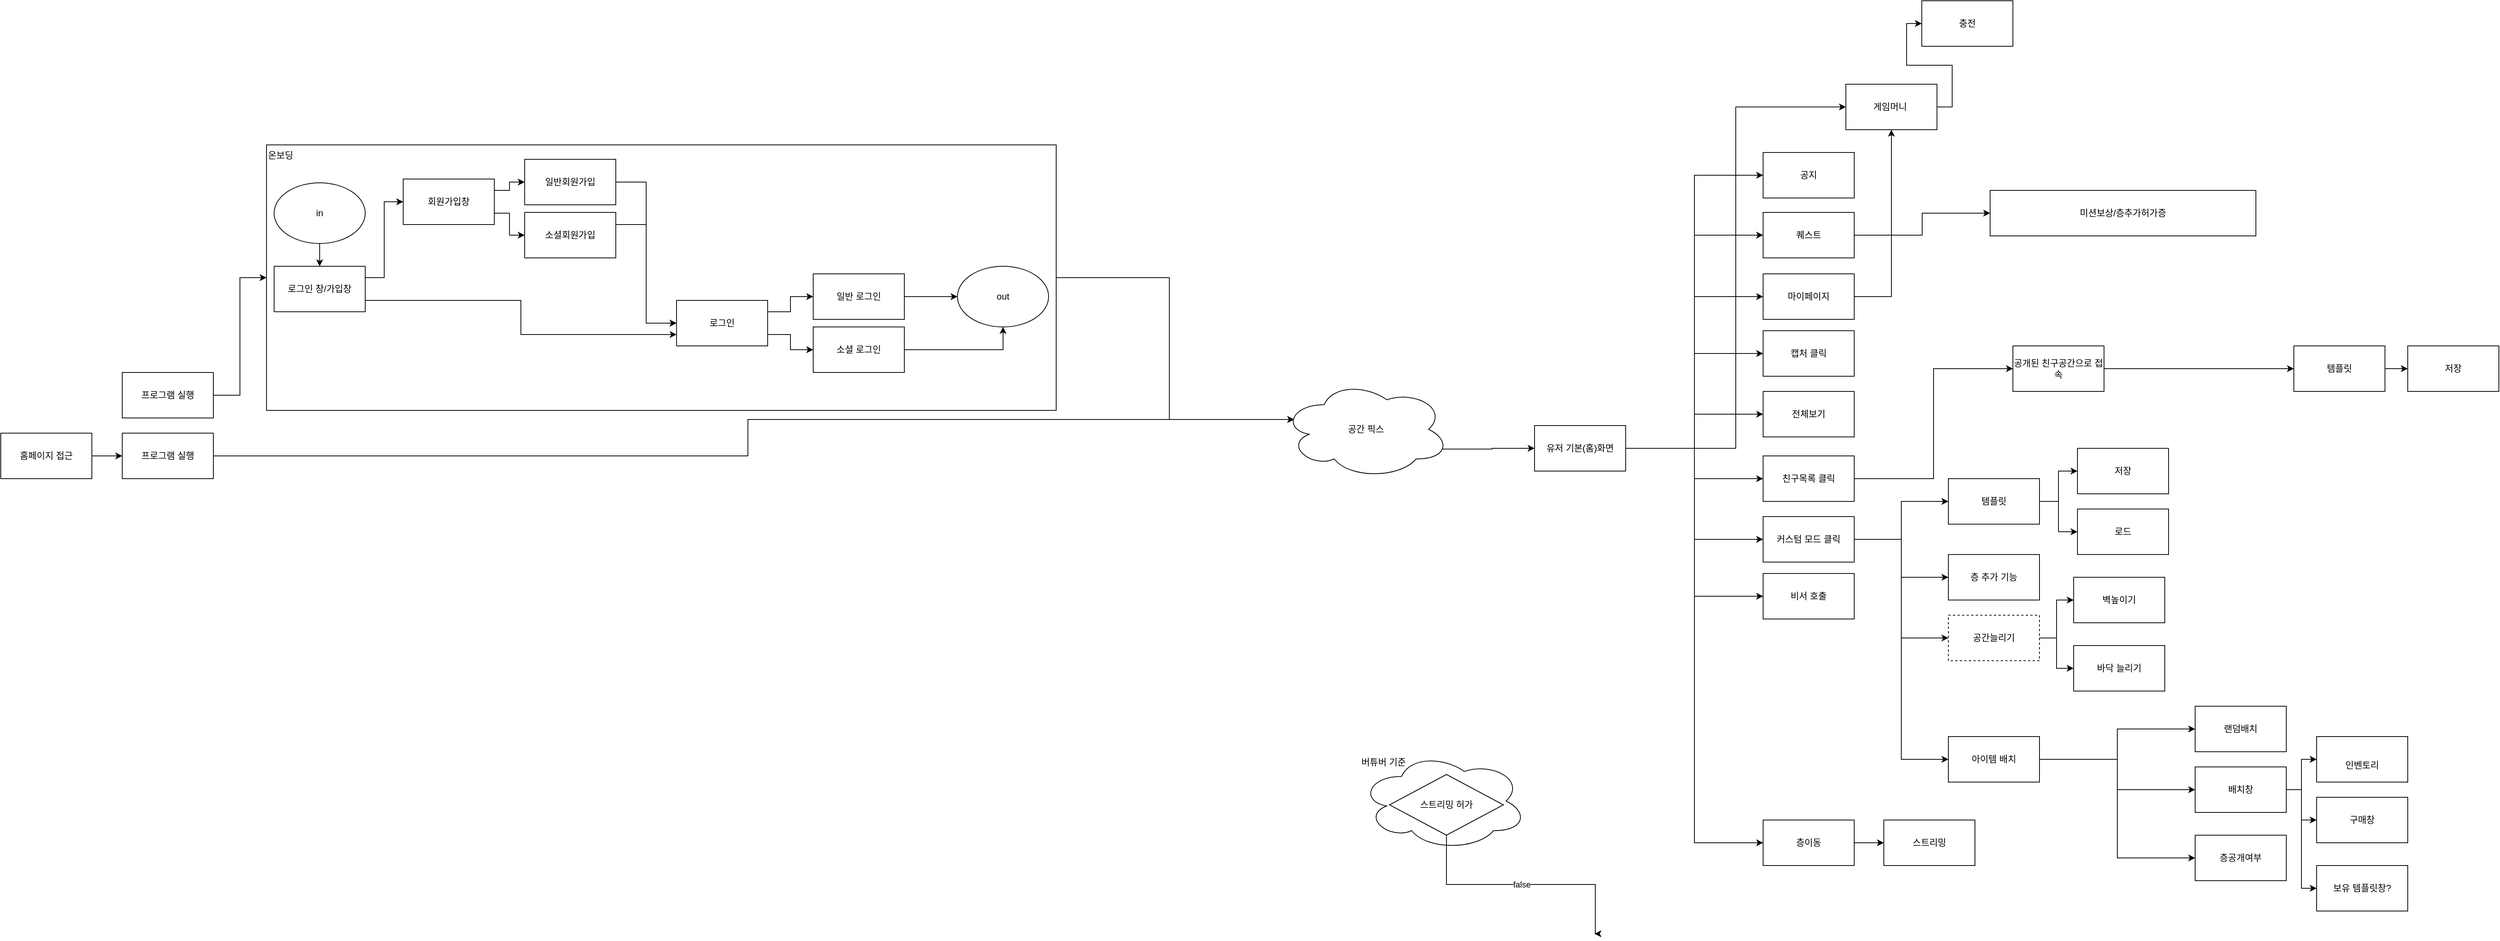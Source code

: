 <mxfile version="23.1.5" type="device">
  <diagram name="페이지-1" id="Msii8k9ikyRuZodO5oZb">
    <mxGraphModel dx="1408" dy="2125" grid="1" gridSize="10" guides="1" tooltips="1" connect="1" arrows="1" fold="1" page="1" pageScale="1" pageWidth="827" pageHeight="1169" math="0" shadow="0">
      <root>
        <mxCell id="0" />
        <mxCell id="1" parent="0" />
        <mxCell id="iN2O81IByHYmm9D0Pxqd-68" value="버튜버 기준" style="ellipse;shape=cloud;whiteSpace=wrap;html=1;align=left;verticalAlign=top;" vertex="1" parent="1">
          <mxGeometry x="1950" y="860" width="220" height="130" as="geometry" />
        </mxCell>
        <mxCell id="iN2O81IByHYmm9D0Pxqd-30" style="edgeStyle=orthogonalEdgeStyle;rounded=0;orthogonalLoop=1;jettySize=auto;html=1;exitX=1;exitY=0.5;exitDx=0;exitDy=0;entryX=0.07;entryY=0.4;entryDx=0;entryDy=0;entryPerimeter=0;" edge="1" parent="1" source="iN2O81IByHYmm9D0Pxqd-23" target="iN2O81IByHYmm9D0Pxqd-65">
          <mxGeometry relative="1" as="geometry">
            <mxPoint x="1654" y="460" as="targetPoint" />
          </mxGeometry>
        </mxCell>
        <mxCell id="iN2O81IByHYmm9D0Pxqd-23" value="온보딩" style="rounded=0;whiteSpace=wrap;html=1;align=left;verticalAlign=top;" vertex="1" parent="1">
          <mxGeometry x="510" y="60" width="1040" height="350" as="geometry" />
        </mxCell>
        <mxCell id="iN2O81IByHYmm9D0Pxqd-17" style="edgeStyle=orthogonalEdgeStyle;rounded=0;orthogonalLoop=1;jettySize=auto;html=1;exitX=1;exitY=0.5;exitDx=0;exitDy=0;entryX=0;entryY=0.5;entryDx=0;entryDy=0;" edge="1" parent="1" source="rg4S-vM8xS86Sa5-nS0K-1" target="iN2O81IByHYmm9D0Pxqd-23">
          <mxGeometry relative="1" as="geometry" />
        </mxCell>
        <mxCell id="rg4S-vM8xS86Sa5-nS0K-1" value="프로그램 실행" style="rounded=0;whiteSpace=wrap;html=1;" parent="1" vertex="1">
          <mxGeometry x="320" y="360" width="120" height="60" as="geometry" />
        </mxCell>
        <mxCell id="iN2O81IByHYmm9D0Pxqd-32" style="edgeStyle=orthogonalEdgeStyle;rounded=0;orthogonalLoop=1;jettySize=auto;html=1;exitX=1;exitY=0.5;exitDx=0;exitDy=0;entryX=0;entryY=0.5;entryDx=0;entryDy=0;" edge="1" parent="1" source="iN2O81IByHYmm9D0Pxqd-1" target="iN2O81IByHYmm9D0Pxqd-2">
          <mxGeometry relative="1" as="geometry" />
        </mxCell>
        <mxCell id="iN2O81IByHYmm9D0Pxqd-1" value="홈페이지 접근" style="rounded=0;whiteSpace=wrap;html=1;" vertex="1" parent="1">
          <mxGeometry x="160" y="440" width="120" height="60" as="geometry" />
        </mxCell>
        <mxCell id="iN2O81IByHYmm9D0Pxqd-31" style="edgeStyle=orthogonalEdgeStyle;rounded=0;orthogonalLoop=1;jettySize=auto;html=1;exitX=1;exitY=0.5;exitDx=0;exitDy=0;entryX=0.07;entryY=0.4;entryDx=0;entryDy=0;entryPerimeter=0;" edge="1" parent="1" source="iN2O81IByHYmm9D0Pxqd-2" target="iN2O81IByHYmm9D0Pxqd-65">
          <mxGeometry relative="1" as="geometry">
            <mxPoint x="1660.45" y="460" as="targetPoint" />
          </mxGeometry>
        </mxCell>
        <mxCell id="iN2O81IByHYmm9D0Pxqd-2" value="프로그램 실행" style="rounded=0;whiteSpace=wrap;html=1;" vertex="1" parent="1">
          <mxGeometry x="320" y="440" width="120" height="60" as="geometry" />
        </mxCell>
        <mxCell id="iN2O81IByHYmm9D0Pxqd-3" value="로그인 창/가입창" style="rounded=0;whiteSpace=wrap;html=1;" vertex="1" parent="1">
          <mxGeometry x="520" y="220" width="120" height="60" as="geometry" />
        </mxCell>
        <mxCell id="iN2O81IByHYmm9D0Pxqd-28" style="edgeStyle=orthogonalEdgeStyle;rounded=0;orthogonalLoop=1;jettySize=auto;html=1;exitX=1;exitY=0.5;exitDx=0;exitDy=0;entryX=0;entryY=0.5;entryDx=0;entryDy=0;" edge="1" parent="1" source="iN2O81IByHYmm9D0Pxqd-4" target="iN2O81IByHYmm9D0Pxqd-26">
          <mxGeometry relative="1" as="geometry" />
        </mxCell>
        <mxCell id="iN2O81IByHYmm9D0Pxqd-4" value="일반 로그인" style="rounded=0;whiteSpace=wrap;html=1;" vertex="1" parent="1">
          <mxGeometry x="1230" y="230" width="120" height="60" as="geometry" />
        </mxCell>
        <mxCell id="iN2O81IByHYmm9D0Pxqd-29" style="edgeStyle=orthogonalEdgeStyle;rounded=0;orthogonalLoop=1;jettySize=auto;html=1;exitX=1;exitY=0.5;exitDx=0;exitDy=0;entryX=0.5;entryY=1;entryDx=0;entryDy=0;" edge="1" parent="1" source="iN2O81IByHYmm9D0Pxqd-5" target="iN2O81IByHYmm9D0Pxqd-26">
          <mxGeometry relative="1" as="geometry" />
        </mxCell>
        <mxCell id="iN2O81IByHYmm9D0Pxqd-5" value="소셜 로그인" style="rounded=0;whiteSpace=wrap;html=1;" vertex="1" parent="1">
          <mxGeometry x="1230" y="300" width="120" height="60" as="geometry" />
        </mxCell>
        <mxCell id="iN2O81IByHYmm9D0Pxqd-6" value="회원가입창" style="rounded=0;whiteSpace=wrap;html=1;" vertex="1" parent="1">
          <mxGeometry x="690" y="105" width="120" height="60" as="geometry" />
        </mxCell>
        <mxCell id="iN2O81IByHYmm9D0Pxqd-11" style="edgeStyle=orthogonalEdgeStyle;rounded=0;orthogonalLoop=1;jettySize=auto;html=1;exitX=1;exitY=0.25;exitDx=0;exitDy=0;entryX=0;entryY=0.5;entryDx=0;entryDy=0;" edge="1" parent="1" source="iN2O81IByHYmm9D0Pxqd-3" target="iN2O81IByHYmm9D0Pxqd-6">
          <mxGeometry relative="1" as="geometry" />
        </mxCell>
        <mxCell id="iN2O81IByHYmm9D0Pxqd-18" style="edgeStyle=orthogonalEdgeStyle;rounded=0;orthogonalLoop=1;jettySize=auto;html=1;exitX=1;exitY=0.25;exitDx=0;exitDy=0;entryX=0;entryY=0.5;entryDx=0;entryDy=0;" edge="1" parent="1" source="iN2O81IByHYmm9D0Pxqd-7" target="iN2O81IByHYmm9D0Pxqd-4">
          <mxGeometry relative="1" as="geometry" />
        </mxCell>
        <mxCell id="iN2O81IByHYmm9D0Pxqd-19" style="edgeStyle=orthogonalEdgeStyle;rounded=0;orthogonalLoop=1;jettySize=auto;html=1;exitX=1;exitY=0.75;exitDx=0;exitDy=0;entryX=0;entryY=0.5;entryDx=0;entryDy=0;" edge="1" parent="1" source="iN2O81IByHYmm9D0Pxqd-7" target="iN2O81IByHYmm9D0Pxqd-5">
          <mxGeometry relative="1" as="geometry" />
        </mxCell>
        <mxCell id="iN2O81IByHYmm9D0Pxqd-7" value="로그인" style="rounded=0;whiteSpace=wrap;html=1;" vertex="1" parent="1">
          <mxGeometry x="1050" y="265" width="120" height="60" as="geometry" />
        </mxCell>
        <mxCell id="iN2O81IByHYmm9D0Pxqd-14" style="edgeStyle=orthogonalEdgeStyle;rounded=0;orthogonalLoop=1;jettySize=auto;html=1;exitX=1;exitY=0.75;exitDx=0;exitDy=0;entryX=0;entryY=0.75;entryDx=0;entryDy=0;" edge="1" parent="1" source="iN2O81IByHYmm9D0Pxqd-3" target="iN2O81IByHYmm9D0Pxqd-7">
          <mxGeometry relative="1" as="geometry" />
        </mxCell>
        <mxCell id="iN2O81IByHYmm9D0Pxqd-15" style="edgeStyle=orthogonalEdgeStyle;rounded=0;orthogonalLoop=1;jettySize=auto;html=1;exitX=1;exitY=0.5;exitDx=0;exitDy=0;entryX=0;entryY=0.5;entryDx=0;entryDy=0;" edge="1" parent="1" source="iN2O81IByHYmm9D0Pxqd-8" target="iN2O81IByHYmm9D0Pxqd-7">
          <mxGeometry relative="1" as="geometry" />
        </mxCell>
        <mxCell id="iN2O81IByHYmm9D0Pxqd-8" value="일반회원가입" style="rounded=0;whiteSpace=wrap;html=1;" vertex="1" parent="1">
          <mxGeometry x="850" y="79" width="120" height="60" as="geometry" />
        </mxCell>
        <mxCell id="iN2O81IByHYmm9D0Pxqd-12" style="edgeStyle=orthogonalEdgeStyle;rounded=0;orthogonalLoop=1;jettySize=auto;html=1;exitX=1;exitY=0.25;exitDx=0;exitDy=0;entryX=0;entryY=0.5;entryDx=0;entryDy=0;" edge="1" parent="1" source="iN2O81IByHYmm9D0Pxqd-6" target="iN2O81IByHYmm9D0Pxqd-8">
          <mxGeometry relative="1" as="geometry" />
        </mxCell>
        <mxCell id="iN2O81IByHYmm9D0Pxqd-16" style="edgeStyle=orthogonalEdgeStyle;rounded=0;orthogonalLoop=1;jettySize=auto;html=1;exitX=1;exitY=0.5;exitDx=0;exitDy=0;entryX=0;entryY=0.5;entryDx=0;entryDy=0;" edge="1" parent="1" source="iN2O81IByHYmm9D0Pxqd-9" target="iN2O81IByHYmm9D0Pxqd-7">
          <mxGeometry relative="1" as="geometry">
            <mxPoint x="1040" y="295" as="targetPoint" />
            <Array as="points">
              <mxPoint x="1010" y="165" />
              <mxPoint x="1010" y="295" />
            </Array>
          </mxGeometry>
        </mxCell>
        <mxCell id="iN2O81IByHYmm9D0Pxqd-9" value="소셜회원가입" style="rounded=0;whiteSpace=wrap;html=1;" vertex="1" parent="1">
          <mxGeometry x="850" y="149" width="120" height="60" as="geometry" />
        </mxCell>
        <mxCell id="iN2O81IByHYmm9D0Pxqd-13" style="edgeStyle=orthogonalEdgeStyle;rounded=0;orthogonalLoop=1;jettySize=auto;html=1;exitX=1;exitY=0.75;exitDx=0;exitDy=0;entryX=0;entryY=0.5;entryDx=0;entryDy=0;" edge="1" parent="1" source="iN2O81IByHYmm9D0Pxqd-6" target="iN2O81IByHYmm9D0Pxqd-9">
          <mxGeometry relative="1" as="geometry" />
        </mxCell>
        <mxCell id="iN2O81IByHYmm9D0Pxqd-25" style="edgeStyle=orthogonalEdgeStyle;rounded=0;orthogonalLoop=1;jettySize=auto;html=1;exitX=0.5;exitY=1;exitDx=0;exitDy=0;" edge="1" parent="1" source="iN2O81IByHYmm9D0Pxqd-24" target="iN2O81IByHYmm9D0Pxqd-3">
          <mxGeometry relative="1" as="geometry" />
        </mxCell>
        <mxCell id="iN2O81IByHYmm9D0Pxqd-24" value="in" style="ellipse;whiteSpace=wrap;html=1;" vertex="1" parent="1">
          <mxGeometry x="520" y="110" width="120" height="80" as="geometry" />
        </mxCell>
        <mxCell id="iN2O81IByHYmm9D0Pxqd-26" value="out" style="ellipse;whiteSpace=wrap;html=1;" vertex="1" parent="1">
          <mxGeometry x="1420" y="220" width="120" height="80" as="geometry" />
        </mxCell>
        <mxCell id="iN2O81IByHYmm9D0Pxqd-54" style="edgeStyle=orthogonalEdgeStyle;rounded=0;orthogonalLoop=1;jettySize=auto;html=1;exitX=1;exitY=0.5;exitDx=0;exitDy=0;entryX=0;entryY=0.5;entryDx=0;entryDy=0;" edge="1" parent="1" source="iN2O81IByHYmm9D0Pxqd-43" target="iN2O81IByHYmm9D0Pxqd-50">
          <mxGeometry relative="1" as="geometry" />
        </mxCell>
        <mxCell id="iN2O81IByHYmm9D0Pxqd-55" style="edgeStyle=orthogonalEdgeStyle;rounded=0;orthogonalLoop=1;jettySize=auto;html=1;exitX=1;exitY=0.5;exitDx=0;exitDy=0;entryX=0;entryY=0.5;entryDx=0;entryDy=0;" edge="1" parent="1" source="iN2O81IByHYmm9D0Pxqd-43" target="iN2O81IByHYmm9D0Pxqd-49">
          <mxGeometry relative="1" as="geometry" />
        </mxCell>
        <mxCell id="iN2O81IByHYmm9D0Pxqd-56" style="edgeStyle=orthogonalEdgeStyle;rounded=0;orthogonalLoop=1;jettySize=auto;html=1;exitX=1;exitY=0.5;exitDx=0;exitDy=0;entryX=0;entryY=0.5;entryDx=0;entryDy=0;" edge="1" parent="1" source="iN2O81IByHYmm9D0Pxqd-43" target="iN2O81IByHYmm9D0Pxqd-47">
          <mxGeometry relative="1" as="geometry" />
        </mxCell>
        <mxCell id="iN2O81IByHYmm9D0Pxqd-57" style="edgeStyle=orthogonalEdgeStyle;rounded=0;orthogonalLoop=1;jettySize=auto;html=1;exitX=1;exitY=0.5;exitDx=0;exitDy=0;" edge="1" parent="1" source="iN2O81IByHYmm9D0Pxqd-51" target="iN2O81IByHYmm9D0Pxqd-46">
          <mxGeometry relative="1" as="geometry" />
        </mxCell>
        <mxCell id="iN2O81IByHYmm9D0Pxqd-58" style="edgeStyle=orthogonalEdgeStyle;rounded=0;orthogonalLoop=1;jettySize=auto;html=1;exitX=1;exitY=0.5;exitDx=0;exitDy=0;entryX=0;entryY=0.5;entryDx=0;entryDy=0;" edge="1" parent="1" source="iN2O81IByHYmm9D0Pxqd-43" target="iN2O81IByHYmm9D0Pxqd-48">
          <mxGeometry relative="1" as="geometry" />
        </mxCell>
        <mxCell id="iN2O81IByHYmm9D0Pxqd-59" style="edgeStyle=orthogonalEdgeStyle;rounded=0;orthogonalLoop=1;jettySize=auto;html=1;exitX=1;exitY=0.5;exitDx=0;exitDy=0;entryX=0;entryY=0.5;entryDx=0;entryDy=0;" edge="1" parent="1" source="iN2O81IByHYmm9D0Pxqd-43" target="iN2O81IByHYmm9D0Pxqd-51">
          <mxGeometry relative="1" as="geometry" />
        </mxCell>
        <mxCell id="iN2O81IByHYmm9D0Pxqd-60" style="edgeStyle=orthogonalEdgeStyle;rounded=0;orthogonalLoop=1;jettySize=auto;html=1;exitX=1;exitY=0.5;exitDx=0;exitDy=0;entryX=0;entryY=0.5;entryDx=0;entryDy=0;" edge="1" parent="1" source="iN2O81IByHYmm9D0Pxqd-43" target="iN2O81IByHYmm9D0Pxqd-52">
          <mxGeometry relative="1" as="geometry" />
        </mxCell>
        <mxCell id="iN2O81IByHYmm9D0Pxqd-74" style="edgeStyle=orthogonalEdgeStyle;rounded=0;orthogonalLoop=1;jettySize=auto;html=1;exitX=1;exitY=0.5;exitDx=0;exitDy=0;entryX=0;entryY=0.5;entryDx=0;entryDy=0;" edge="1" parent="1" source="iN2O81IByHYmm9D0Pxqd-43" target="iN2O81IByHYmm9D0Pxqd-71">
          <mxGeometry relative="1" as="geometry" />
        </mxCell>
        <mxCell id="iN2O81IByHYmm9D0Pxqd-77" style="edgeStyle=orthogonalEdgeStyle;rounded=0;orthogonalLoop=1;jettySize=auto;html=1;exitX=1;exitY=0.5;exitDx=0;exitDy=0;entryX=0;entryY=0.5;entryDx=0;entryDy=0;" edge="1" parent="1" source="iN2O81IByHYmm9D0Pxqd-43" target="iN2O81IByHYmm9D0Pxqd-75">
          <mxGeometry relative="1" as="geometry" />
        </mxCell>
        <mxCell id="iN2O81IByHYmm9D0Pxqd-78" style="edgeStyle=orthogonalEdgeStyle;rounded=0;orthogonalLoop=1;jettySize=auto;html=1;exitX=1;exitY=0.5;exitDx=0;exitDy=0;entryX=0;entryY=0.5;entryDx=0;entryDy=0;" edge="1" parent="1" source="iN2O81IByHYmm9D0Pxqd-43" target="iN2O81IByHYmm9D0Pxqd-76">
          <mxGeometry relative="1" as="geometry" />
        </mxCell>
        <mxCell id="iN2O81IByHYmm9D0Pxqd-84" style="edgeStyle=orthogonalEdgeStyle;rounded=0;orthogonalLoop=1;jettySize=auto;html=1;exitX=1;exitY=0.5;exitDx=0;exitDy=0;entryX=0;entryY=0.5;entryDx=0;entryDy=0;" edge="1" parent="1" source="iN2O81IByHYmm9D0Pxqd-43" target="iN2O81IByHYmm9D0Pxqd-83">
          <mxGeometry relative="1" as="geometry" />
        </mxCell>
        <mxCell id="iN2O81IByHYmm9D0Pxqd-43" value="유저 기본(홈)화면" style="rounded=0;whiteSpace=wrap;html=1;" vertex="1" parent="1">
          <mxGeometry x="2180" y="430" width="120" height="60" as="geometry" />
        </mxCell>
        <mxCell id="iN2O81IByHYmm9D0Pxqd-46" value="층 추가 기능" style="rounded=0;whiteSpace=wrap;html=1;" vertex="1" parent="1">
          <mxGeometry x="2725" y="600" width="120" height="60" as="geometry" />
        </mxCell>
        <mxCell id="iN2O81IByHYmm9D0Pxqd-47" value="전체보기" style="rounded=0;whiteSpace=wrap;html=1;" vertex="1" parent="1">
          <mxGeometry x="2481" y="385" width="120" height="60" as="geometry" />
        </mxCell>
        <mxCell id="iN2O81IByHYmm9D0Pxqd-97" style="edgeStyle=orthogonalEdgeStyle;rounded=0;orthogonalLoop=1;jettySize=auto;html=1;exitX=1;exitY=0.5;exitDx=0;exitDy=0;entryX=0;entryY=0.5;entryDx=0;entryDy=0;" edge="1" parent="1" source="iN2O81IByHYmm9D0Pxqd-48" target="iN2O81IByHYmm9D0Pxqd-100">
          <mxGeometry relative="1" as="geometry" />
        </mxCell>
        <mxCell id="iN2O81IByHYmm9D0Pxqd-48" value="친구목록 클릭" style="rounded=0;whiteSpace=wrap;html=1;" vertex="1" parent="1">
          <mxGeometry x="2481" y="470" width="120" height="60" as="geometry" />
        </mxCell>
        <mxCell id="iN2O81IByHYmm9D0Pxqd-49" value="캡처 클릭" style="rounded=0;whiteSpace=wrap;html=1;" vertex="1" parent="1">
          <mxGeometry x="2481" y="305" width="120" height="60" as="geometry" />
        </mxCell>
        <mxCell id="iN2O81IByHYmm9D0Pxqd-87" style="edgeStyle=orthogonalEdgeStyle;rounded=0;orthogonalLoop=1;jettySize=auto;html=1;exitX=1;exitY=0.5;exitDx=0;exitDy=0;entryX=0.5;entryY=1;entryDx=0;entryDy=0;" edge="1" parent="1" source="iN2O81IByHYmm9D0Pxqd-50" target="iN2O81IByHYmm9D0Pxqd-83">
          <mxGeometry relative="1" as="geometry" />
        </mxCell>
        <mxCell id="iN2O81IByHYmm9D0Pxqd-50" value="마이페이지" style="rounded=0;whiteSpace=wrap;html=1;" vertex="1" parent="1">
          <mxGeometry x="2481" y="230" width="120" height="60" as="geometry" />
        </mxCell>
        <mxCell id="iN2O81IByHYmm9D0Pxqd-90" style="edgeStyle=orthogonalEdgeStyle;rounded=0;orthogonalLoop=1;jettySize=auto;html=1;exitX=1;exitY=0.5;exitDx=0;exitDy=0;" edge="1" parent="1" source="iN2O81IByHYmm9D0Pxqd-51" target="iN2O81IByHYmm9D0Pxqd-89">
          <mxGeometry relative="1" as="geometry" />
        </mxCell>
        <mxCell id="iN2O81IByHYmm9D0Pxqd-104" style="edgeStyle=orthogonalEdgeStyle;rounded=0;orthogonalLoop=1;jettySize=auto;html=1;exitX=1;exitY=0.5;exitDx=0;exitDy=0;entryX=0;entryY=0.5;entryDx=0;entryDy=0;" edge="1" parent="1" source="iN2O81IByHYmm9D0Pxqd-51" target="iN2O81IByHYmm9D0Pxqd-103">
          <mxGeometry relative="1" as="geometry" />
        </mxCell>
        <mxCell id="iN2O81IByHYmm9D0Pxqd-106" style="edgeStyle=orthogonalEdgeStyle;rounded=0;orthogonalLoop=1;jettySize=auto;html=1;exitX=1;exitY=0.5;exitDx=0;exitDy=0;entryX=0;entryY=0.5;entryDx=0;entryDy=0;" edge="1" parent="1" source="iN2O81IByHYmm9D0Pxqd-51" target="iN2O81IByHYmm9D0Pxqd-105">
          <mxGeometry relative="1" as="geometry" />
        </mxCell>
        <mxCell id="iN2O81IByHYmm9D0Pxqd-51" value="커스텀 모드 클릭" style="rounded=0;whiteSpace=wrap;html=1;" vertex="1" parent="1">
          <mxGeometry x="2481" y="550" width="120" height="60" as="geometry" />
        </mxCell>
        <mxCell id="iN2O81IByHYmm9D0Pxqd-52" value="비서 호출" style="rounded=0;whiteSpace=wrap;html=1;" vertex="1" parent="1">
          <mxGeometry x="2481" y="625" width="120" height="60" as="geometry" />
        </mxCell>
        <mxCell id="iN2O81IByHYmm9D0Pxqd-66" style="edgeStyle=orthogonalEdgeStyle;rounded=0;orthogonalLoop=1;jettySize=auto;html=1;exitX=0.96;exitY=0.7;exitDx=0;exitDy=0;exitPerimeter=0;entryX=0;entryY=0.5;entryDx=0;entryDy=0;" edge="1" parent="1" source="iN2O81IByHYmm9D0Pxqd-65" target="iN2O81IByHYmm9D0Pxqd-43">
          <mxGeometry relative="1" as="geometry" />
        </mxCell>
        <mxCell id="iN2O81IByHYmm9D0Pxqd-65" value="공간 픽스" style="ellipse;shape=cloud;whiteSpace=wrap;html=1;" vertex="1" parent="1">
          <mxGeometry x="1848" y="370" width="220" height="130" as="geometry" />
        </mxCell>
        <mxCell id="iN2O81IByHYmm9D0Pxqd-70" value="false" style="edgeStyle=orthogonalEdgeStyle;rounded=0;orthogonalLoop=1;jettySize=auto;html=1;exitX=0.5;exitY=1;exitDx=0;exitDy=0;" edge="1" parent="1" source="iN2O81IByHYmm9D0Pxqd-67">
          <mxGeometry relative="1" as="geometry">
            <mxPoint x="2259" y="1100" as="targetPoint" />
            <Array as="points">
              <mxPoint x="2064" y="1035" />
              <mxPoint x="2260" y="1035" />
              <mxPoint x="2260" y="1100" />
            </Array>
          </mxGeometry>
        </mxCell>
        <mxCell id="iN2O81IByHYmm9D0Pxqd-67" value="스트리밍 허가" style="rhombus;whiteSpace=wrap;html=1;" vertex="1" parent="1">
          <mxGeometry x="1989" y="890" width="150" height="80" as="geometry" />
        </mxCell>
        <mxCell id="iN2O81IByHYmm9D0Pxqd-82" style="edgeStyle=orthogonalEdgeStyle;rounded=0;orthogonalLoop=1;jettySize=auto;html=1;exitX=1;exitY=0.5;exitDx=0;exitDy=0;entryX=0;entryY=0.5;entryDx=0;entryDy=0;" edge="1" parent="1" source="iN2O81IByHYmm9D0Pxqd-71" target="iN2O81IByHYmm9D0Pxqd-72">
          <mxGeometry relative="1" as="geometry" />
        </mxCell>
        <mxCell id="iN2O81IByHYmm9D0Pxqd-71" value="층이동" style="rounded=0;whiteSpace=wrap;html=1;" vertex="1" parent="1">
          <mxGeometry x="2481" y="950" width="120" height="60" as="geometry" />
        </mxCell>
        <mxCell id="iN2O81IByHYmm9D0Pxqd-72" value="스트리밍" style="rounded=0;whiteSpace=wrap;html=1;" vertex="1" parent="1">
          <mxGeometry x="2640" y="950" width="120" height="60" as="geometry" />
        </mxCell>
        <mxCell id="iN2O81IByHYmm9D0Pxqd-81" style="edgeStyle=orthogonalEdgeStyle;rounded=0;orthogonalLoop=1;jettySize=auto;html=1;exitX=1;exitY=0.5;exitDx=0;exitDy=0;" edge="1" parent="1" source="iN2O81IByHYmm9D0Pxqd-75" target="iN2O81IByHYmm9D0Pxqd-80">
          <mxGeometry relative="1" as="geometry" />
        </mxCell>
        <mxCell id="iN2O81IByHYmm9D0Pxqd-75" value="퀘스트" style="rounded=0;whiteSpace=wrap;html=1;" vertex="1" parent="1">
          <mxGeometry x="2481" y="149" width="120" height="60" as="geometry" />
        </mxCell>
        <mxCell id="iN2O81IByHYmm9D0Pxqd-76" value="공지" style="rounded=0;whiteSpace=wrap;html=1;" vertex="1" parent="1">
          <mxGeometry x="2481" y="70" width="120" height="60" as="geometry" />
        </mxCell>
        <mxCell id="iN2O81IByHYmm9D0Pxqd-80" value="미션보상/층추가허가증" style="rounded=0;whiteSpace=wrap;html=1;" vertex="1" parent="1">
          <mxGeometry x="2780" y="120" width="350" height="60" as="geometry" />
        </mxCell>
        <mxCell id="iN2O81IByHYmm9D0Pxqd-86" style="edgeStyle=orthogonalEdgeStyle;rounded=0;orthogonalLoop=1;jettySize=auto;html=1;exitX=1;exitY=0.5;exitDx=0;exitDy=0;entryX=0;entryY=0.5;entryDx=0;entryDy=0;" edge="1" parent="1" source="iN2O81IByHYmm9D0Pxqd-83" target="iN2O81IByHYmm9D0Pxqd-85">
          <mxGeometry relative="1" as="geometry" />
        </mxCell>
        <mxCell id="iN2O81IByHYmm9D0Pxqd-83" value="게임머니&amp;nbsp;" style="rounded=0;whiteSpace=wrap;html=1;" vertex="1" parent="1">
          <mxGeometry x="2590" y="-20" width="120" height="60" as="geometry" />
        </mxCell>
        <mxCell id="iN2O81IByHYmm9D0Pxqd-85" value="충전" style="rounded=0;whiteSpace=wrap;html=1;" vertex="1" parent="1">
          <mxGeometry x="2690" y="-130" width="120" height="60" as="geometry" />
        </mxCell>
        <mxCell id="iN2O81IByHYmm9D0Pxqd-93" style="edgeStyle=orthogonalEdgeStyle;rounded=0;orthogonalLoop=1;jettySize=auto;html=1;exitX=1;exitY=0.5;exitDx=0;exitDy=0;entryX=0;entryY=0.5;entryDx=0;entryDy=0;" edge="1" parent="1" source="iN2O81IByHYmm9D0Pxqd-89" target="iN2O81IByHYmm9D0Pxqd-91">
          <mxGeometry relative="1" as="geometry">
            <mxPoint x="2895" y="490" as="targetPoint" />
          </mxGeometry>
        </mxCell>
        <mxCell id="iN2O81IByHYmm9D0Pxqd-95" style="edgeStyle=orthogonalEdgeStyle;rounded=0;orthogonalLoop=1;jettySize=auto;html=1;exitX=1;exitY=0.5;exitDx=0;exitDy=0;entryX=0;entryY=0.5;entryDx=0;entryDy=0;" edge="1" parent="1" source="iN2O81IByHYmm9D0Pxqd-89" target="iN2O81IByHYmm9D0Pxqd-92">
          <mxGeometry relative="1" as="geometry">
            <mxPoint x="2895" y="570" as="targetPoint" />
          </mxGeometry>
        </mxCell>
        <mxCell id="iN2O81IByHYmm9D0Pxqd-89" value="템플릿" style="rounded=0;whiteSpace=wrap;html=1;" vertex="1" parent="1">
          <mxGeometry x="2725" y="500" width="120" height="60" as="geometry" />
        </mxCell>
        <mxCell id="iN2O81IByHYmm9D0Pxqd-91" value="저장" style="rounded=0;whiteSpace=wrap;html=1;" vertex="1" parent="1">
          <mxGeometry x="2895" y="460" width="120" height="60" as="geometry" />
        </mxCell>
        <mxCell id="iN2O81IByHYmm9D0Pxqd-92" value="로드" style="rounded=0;whiteSpace=wrap;html=1;" vertex="1" parent="1">
          <mxGeometry x="2895" y="540" width="120" height="60" as="geometry" />
        </mxCell>
        <mxCell id="iN2O81IByHYmm9D0Pxqd-99" style="edgeStyle=orthogonalEdgeStyle;rounded=0;orthogonalLoop=1;jettySize=auto;html=1;exitX=1;exitY=0.5;exitDx=0;exitDy=0;" edge="1" parent="1" source="iN2O81IByHYmm9D0Pxqd-96" target="iN2O81IByHYmm9D0Pxqd-98">
          <mxGeometry relative="1" as="geometry" />
        </mxCell>
        <mxCell id="iN2O81IByHYmm9D0Pxqd-96" value="템플릿" style="rounded=0;whiteSpace=wrap;html=1;" vertex="1" parent="1">
          <mxGeometry x="3180" y="325" width="120" height="60" as="geometry" />
        </mxCell>
        <mxCell id="iN2O81IByHYmm9D0Pxqd-98" value="저장" style="rounded=0;whiteSpace=wrap;html=1;" vertex="1" parent="1">
          <mxGeometry x="3330" y="325" width="120" height="60" as="geometry" />
        </mxCell>
        <mxCell id="iN2O81IByHYmm9D0Pxqd-101" style="edgeStyle=orthogonalEdgeStyle;rounded=0;orthogonalLoop=1;jettySize=auto;html=1;exitX=1;exitY=0.5;exitDx=0;exitDy=0;entryX=0;entryY=0.5;entryDx=0;entryDy=0;" edge="1" parent="1" source="iN2O81IByHYmm9D0Pxqd-100" target="iN2O81IByHYmm9D0Pxqd-96">
          <mxGeometry relative="1" as="geometry" />
        </mxCell>
        <mxCell id="iN2O81IByHYmm9D0Pxqd-100" value="공개된 친구공간으로 접속" style="rounded=0;whiteSpace=wrap;html=1;" vertex="1" parent="1">
          <mxGeometry x="2810" y="325" width="120" height="60" as="geometry" />
        </mxCell>
        <mxCell id="iN2O81IByHYmm9D0Pxqd-113" style="edgeStyle=orthogonalEdgeStyle;rounded=0;orthogonalLoop=1;jettySize=auto;html=1;exitX=1;exitY=0.5;exitDx=0;exitDy=0;" edge="1" parent="1" source="iN2O81IByHYmm9D0Pxqd-103" target="iN2O81IByHYmm9D0Pxqd-111">
          <mxGeometry relative="1" as="geometry" />
        </mxCell>
        <mxCell id="iN2O81IByHYmm9D0Pxqd-114" style="edgeStyle=orthogonalEdgeStyle;rounded=0;orthogonalLoop=1;jettySize=auto;html=1;exitX=1;exitY=0.5;exitDx=0;exitDy=0;entryX=0;entryY=0.5;entryDx=0;entryDy=0;" edge="1" parent="1" source="iN2O81IByHYmm9D0Pxqd-103" target="iN2O81IByHYmm9D0Pxqd-112">
          <mxGeometry relative="1" as="geometry" />
        </mxCell>
        <mxCell id="iN2O81IByHYmm9D0Pxqd-116" style="edgeStyle=orthogonalEdgeStyle;rounded=0;orthogonalLoop=1;jettySize=auto;html=1;exitX=1;exitY=0.5;exitDx=0;exitDy=0;entryX=0;entryY=0.5;entryDx=0;entryDy=0;" edge="1" parent="1" source="iN2O81IByHYmm9D0Pxqd-103" target="iN2O81IByHYmm9D0Pxqd-115">
          <mxGeometry relative="1" as="geometry" />
        </mxCell>
        <mxCell id="iN2O81IByHYmm9D0Pxqd-103" value="아이템 배치" style="rounded=0;whiteSpace=wrap;html=1;" vertex="1" parent="1">
          <mxGeometry x="2725" y="840" width="120" height="60" as="geometry" />
        </mxCell>
        <mxCell id="iN2O81IByHYmm9D0Pxqd-108" style="edgeStyle=orthogonalEdgeStyle;rounded=0;orthogonalLoop=1;jettySize=auto;html=1;exitX=1;exitY=0.5;exitDx=0;exitDy=0;" edge="1" parent="1" source="iN2O81IByHYmm9D0Pxqd-105" target="iN2O81IByHYmm9D0Pxqd-107">
          <mxGeometry relative="1" as="geometry" />
        </mxCell>
        <mxCell id="iN2O81IByHYmm9D0Pxqd-110" style="edgeStyle=orthogonalEdgeStyle;rounded=0;orthogonalLoop=1;jettySize=auto;html=1;exitX=1;exitY=0.5;exitDx=0;exitDy=0;entryX=0;entryY=0.5;entryDx=0;entryDy=0;" edge="1" parent="1" source="iN2O81IByHYmm9D0Pxqd-105" target="iN2O81IByHYmm9D0Pxqd-109">
          <mxGeometry relative="1" as="geometry" />
        </mxCell>
        <mxCell id="iN2O81IByHYmm9D0Pxqd-105" value="공간늘리기" style="rounded=0;whiteSpace=wrap;html=1;dashed=1;" vertex="1" parent="1">
          <mxGeometry x="2725" y="680" width="120" height="60" as="geometry" />
        </mxCell>
        <mxCell id="iN2O81IByHYmm9D0Pxqd-107" value="벽높이기" style="rounded=0;whiteSpace=wrap;html=1;" vertex="1" parent="1">
          <mxGeometry x="2890" y="630" width="120" height="60" as="geometry" />
        </mxCell>
        <mxCell id="iN2O81IByHYmm9D0Pxqd-109" value="바닥 늘리기" style="rounded=0;whiteSpace=wrap;html=1;" vertex="1" parent="1">
          <mxGeometry x="2890" y="720" width="120" height="60" as="geometry" />
        </mxCell>
        <mxCell id="iN2O81IByHYmm9D0Pxqd-111" value="랜덤배치" style="rounded=0;whiteSpace=wrap;html=1;" vertex="1" parent="1">
          <mxGeometry x="3050" y="800" width="120" height="60" as="geometry" />
        </mxCell>
        <mxCell id="iN2O81IByHYmm9D0Pxqd-118" style="edgeStyle=orthogonalEdgeStyle;rounded=0;orthogonalLoop=1;jettySize=auto;html=1;exitX=1;exitY=0.5;exitDx=0;exitDy=0;entryX=0;entryY=0.5;entryDx=0;entryDy=0;" edge="1" parent="1" source="iN2O81IByHYmm9D0Pxqd-112" target="iN2O81IByHYmm9D0Pxqd-117">
          <mxGeometry relative="1" as="geometry" />
        </mxCell>
        <mxCell id="iN2O81IByHYmm9D0Pxqd-120" style="edgeStyle=orthogonalEdgeStyle;rounded=0;orthogonalLoop=1;jettySize=auto;html=1;exitX=1;exitY=0.5;exitDx=0;exitDy=0;entryX=0;entryY=0.5;entryDx=0;entryDy=0;" edge="1" parent="1" source="iN2O81IByHYmm9D0Pxqd-112" target="iN2O81IByHYmm9D0Pxqd-119">
          <mxGeometry relative="1" as="geometry" />
        </mxCell>
        <mxCell id="iN2O81IByHYmm9D0Pxqd-122" style="edgeStyle=orthogonalEdgeStyle;rounded=0;orthogonalLoop=1;jettySize=auto;html=1;exitX=1;exitY=0.5;exitDx=0;exitDy=0;entryX=0;entryY=0.5;entryDx=0;entryDy=0;" edge="1" parent="1" source="iN2O81IByHYmm9D0Pxqd-112" target="iN2O81IByHYmm9D0Pxqd-121">
          <mxGeometry relative="1" as="geometry" />
        </mxCell>
        <mxCell id="iN2O81IByHYmm9D0Pxqd-112" value="배치창" style="rounded=0;whiteSpace=wrap;html=1;" vertex="1" parent="1">
          <mxGeometry x="3050" y="880" width="120" height="60" as="geometry" />
        </mxCell>
        <mxCell id="iN2O81IByHYmm9D0Pxqd-115" value="층공개여부" style="rounded=0;whiteSpace=wrap;html=1;" vertex="1" parent="1">
          <mxGeometry x="3050" y="970" width="120" height="60" as="geometry" />
        </mxCell>
        <mxCell id="iN2O81IByHYmm9D0Pxqd-117" value="&lt;br&gt;인벤토리" style="rounded=0;whiteSpace=wrap;html=1;" vertex="1" parent="1">
          <mxGeometry x="3210" y="840" width="120" height="60" as="geometry" />
        </mxCell>
        <mxCell id="iN2O81IByHYmm9D0Pxqd-119" value="구매창" style="rounded=0;whiteSpace=wrap;html=1;" vertex="1" parent="1">
          <mxGeometry x="3210" y="920" width="120" height="60" as="geometry" />
        </mxCell>
        <mxCell id="iN2O81IByHYmm9D0Pxqd-121" value="보유 템플릿창?" style="rounded=0;whiteSpace=wrap;html=1;" vertex="1" parent="1">
          <mxGeometry x="3210" y="1010" width="120" height="60" as="geometry" />
        </mxCell>
      </root>
    </mxGraphModel>
  </diagram>
</mxfile>
